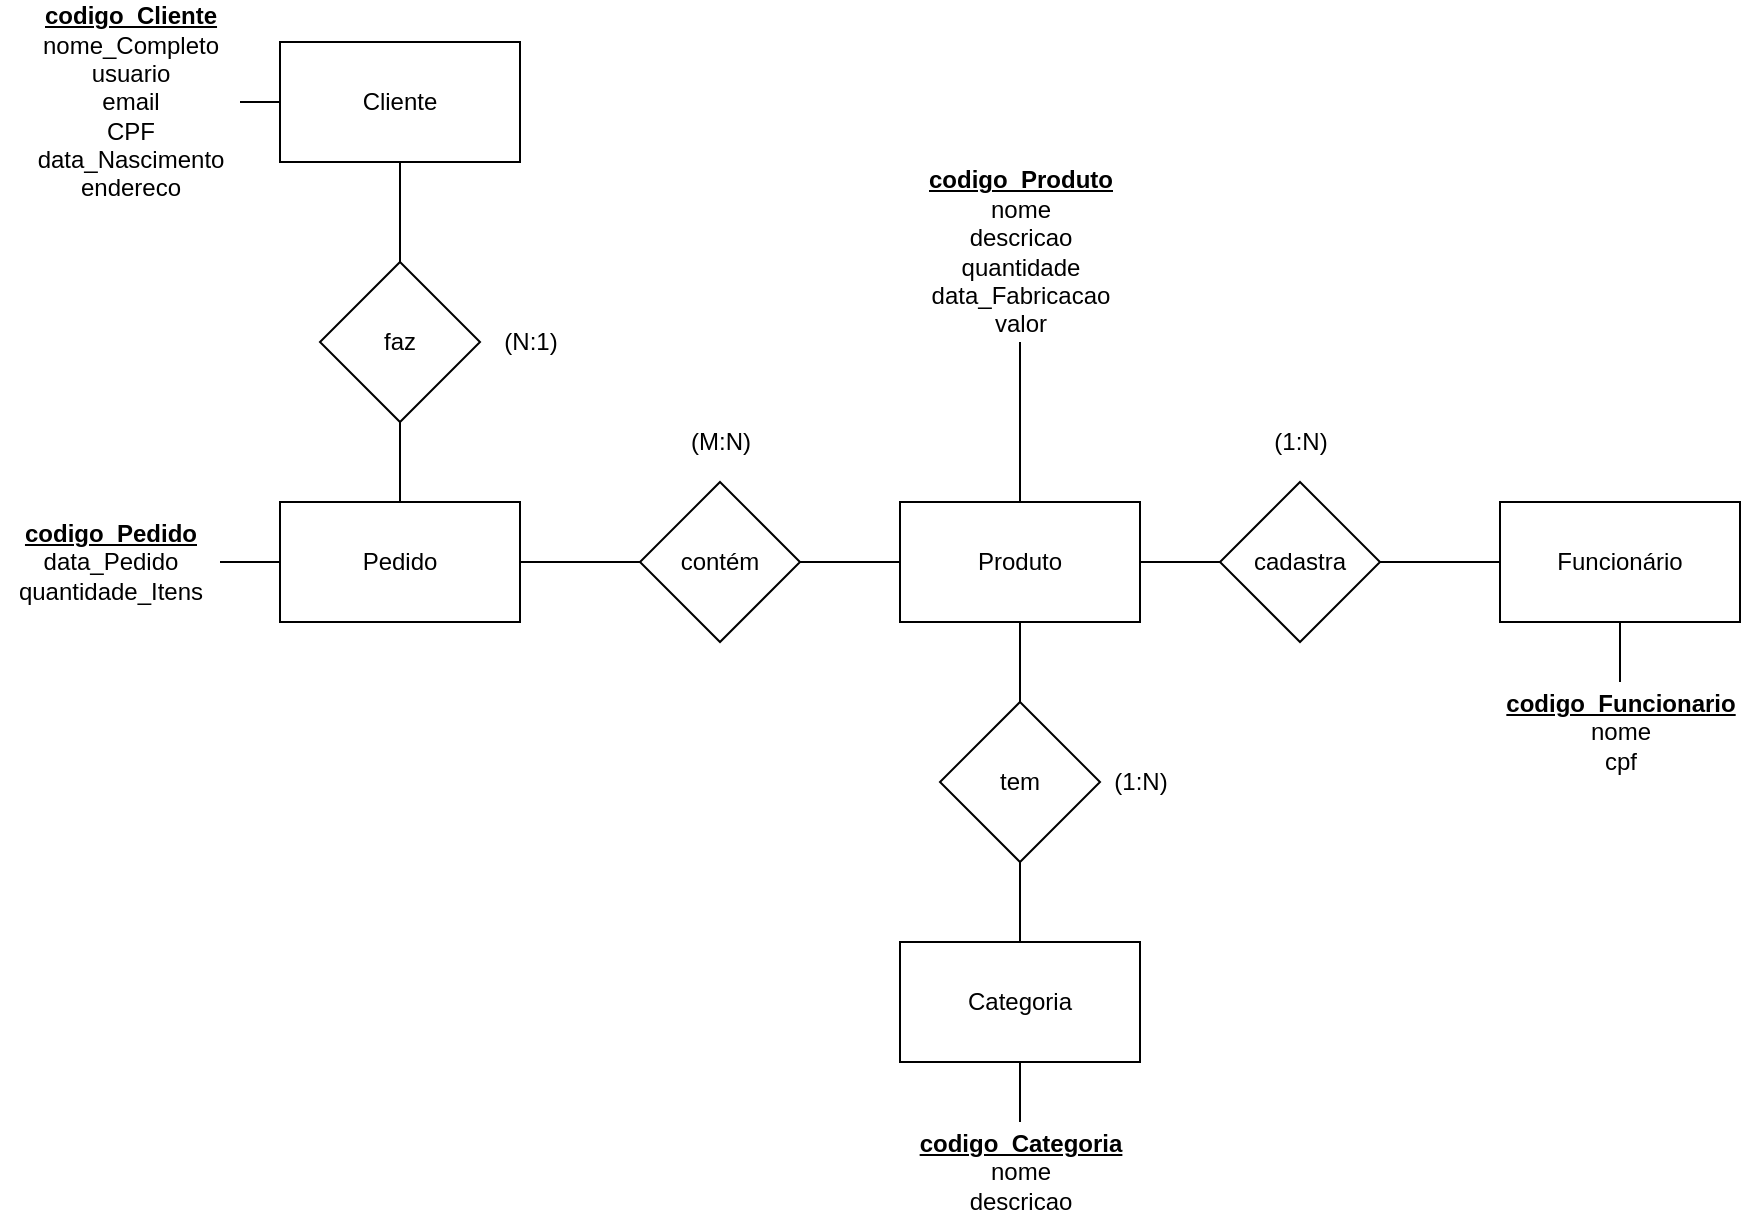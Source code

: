 <mxfile version="13.4.5" type="device"><diagram id="zjPiRmYUOyyVvyDAIzeR" name="Page-1"><mxGraphModel dx="1803" dy="1816" grid="1" gridSize="10" guides="1" tooltips="1" connect="1" arrows="1" fold="1" page="1" pageScale="1" pageWidth="827" pageHeight="1169" math="0" shadow="0"><root><mxCell id="0"/><mxCell id="1" parent="0"/><mxCell id="fxhrn84sba5vGucU_ZZr-3" value="" style="edgeStyle=orthogonalEdgeStyle;rounded=0;orthogonalLoop=1;jettySize=auto;html=1;endArrow=none;endFill=0;" parent="1" source="fxhrn84sba5vGucU_ZZr-1" target="fxhrn84sba5vGucU_ZZr-2" edge="1"><mxGeometry relative="1" as="geometry"/></mxCell><mxCell id="fxhrn84sba5vGucU_ZZr-7" value="" style="edgeStyle=orthogonalEdgeStyle;rounded=0;orthogonalLoop=1;jettySize=auto;html=1;endArrow=none;endFill=0;" parent="1" source="fxhrn84sba5vGucU_ZZr-1" target="fxhrn84sba5vGucU_ZZr-6" edge="1"><mxGeometry relative="1" as="geometry"/></mxCell><mxCell id="fxhrn84sba5vGucU_ZZr-17" value="" style="edgeStyle=orthogonalEdgeStyle;rounded=0;orthogonalLoop=1;jettySize=auto;html=1;endArrow=none;endFill=0;" parent="1" source="fxhrn84sba5vGucU_ZZr-1" target="fxhrn84sba5vGucU_ZZr-16" edge="1"><mxGeometry relative="1" as="geometry"/></mxCell><mxCell id="fxhrn84sba5vGucU_ZZr-1" value="Produto" style="rounded=0;whiteSpace=wrap;html=1;" parent="1" vertex="1"><mxGeometry x="340" y="220" width="120" height="60" as="geometry"/></mxCell><mxCell id="fxhrn84sba5vGucU_ZZr-5" value="" style="edgeStyle=orthogonalEdgeStyle;rounded=0;orthogonalLoop=1;jettySize=auto;html=1;endArrow=none;endFill=0;" parent="1" source="fxhrn84sba5vGucU_ZZr-2" target="fxhrn84sba5vGucU_ZZr-4" edge="1"><mxGeometry relative="1" as="geometry"/></mxCell><mxCell id="fxhrn84sba5vGucU_ZZr-2" value="tem" style="rhombus;whiteSpace=wrap;html=1;rounded=0;" parent="1" vertex="1"><mxGeometry x="360" y="320" width="80" height="80" as="geometry"/></mxCell><mxCell id="fxhrn84sba5vGucU_ZZr-4" value="Categoria" style="whiteSpace=wrap;html=1;rounded=0;" parent="1" vertex="1"><mxGeometry x="340" y="440" width="120" height="60" as="geometry"/></mxCell><mxCell id="fxhrn84sba5vGucU_ZZr-9" value="" style="edgeStyle=orthogonalEdgeStyle;rounded=0;orthogonalLoop=1;jettySize=auto;html=1;endArrow=none;endFill=0;" parent="1" source="fxhrn84sba5vGucU_ZZr-6" target="fxhrn84sba5vGucU_ZZr-8" edge="1"><mxGeometry relative="1" as="geometry"/></mxCell><mxCell id="fxhrn84sba5vGucU_ZZr-6" value="contém" style="rhombus;whiteSpace=wrap;html=1;rounded=0;" parent="1" vertex="1"><mxGeometry x="210" y="210" width="80" height="80" as="geometry"/></mxCell><mxCell id="fxhrn84sba5vGucU_ZZr-11" value="" style="edgeStyle=orthogonalEdgeStyle;rounded=0;orthogonalLoop=1;jettySize=auto;html=1;endArrow=none;endFill=0;" parent="1" source="fxhrn84sba5vGucU_ZZr-8" target="fxhrn84sba5vGucU_ZZr-10" edge="1"><mxGeometry relative="1" as="geometry"/></mxCell><mxCell id="fxhrn84sba5vGucU_ZZr-8" value="Pedido" style="whiteSpace=wrap;html=1;rounded=0;" parent="1" vertex="1"><mxGeometry x="30" y="220" width="120" height="60" as="geometry"/></mxCell><mxCell id="fxhrn84sba5vGucU_ZZr-13" value="" style="edgeStyle=orthogonalEdgeStyle;rounded=0;orthogonalLoop=1;jettySize=auto;html=1;endArrow=none;endFill=0;" parent="1" source="fxhrn84sba5vGucU_ZZr-10" target="fxhrn84sba5vGucU_ZZr-12" edge="1"><mxGeometry relative="1" as="geometry"/></mxCell><mxCell id="fxhrn84sba5vGucU_ZZr-10" value="faz" style="rhombus;whiteSpace=wrap;html=1;rounded=0;" parent="1" vertex="1"><mxGeometry x="50" y="100" width="80" height="80" as="geometry"/></mxCell><mxCell id="fxhrn84sba5vGucU_ZZr-12" value="Cliente" style="whiteSpace=wrap;html=1;rounded=0;" parent="1" vertex="1"><mxGeometry x="30" y="-10" width="120" height="60" as="geometry"/></mxCell><mxCell id="fxhrn84sba5vGucU_ZZr-19" value="" style="edgeStyle=orthogonalEdgeStyle;rounded=0;orthogonalLoop=1;jettySize=auto;html=1;endArrow=none;endFill=0;" parent="1" source="fxhrn84sba5vGucU_ZZr-16" target="fxhrn84sba5vGucU_ZZr-18" edge="1"><mxGeometry relative="1" as="geometry"/></mxCell><mxCell id="fxhrn84sba5vGucU_ZZr-16" value="cadastra" style="rhombus;whiteSpace=wrap;html=1;rounded=0;" parent="1" vertex="1"><mxGeometry x="500" y="210" width="80" height="80" as="geometry"/></mxCell><mxCell id="fxhrn84sba5vGucU_ZZr-18" value="Funcionário" style="whiteSpace=wrap;html=1;rounded=0;" parent="1" vertex="1"><mxGeometry x="640" y="220" width="120" height="60" as="geometry"/></mxCell><mxCell id="fxhrn84sba5vGucU_ZZr-20" value="(1:N)" style="text;html=1;align=center;verticalAlign=middle;resizable=0;points=[];autosize=1;" parent="1" vertex="1"><mxGeometry x="520" y="180" width="40" height="20" as="geometry"/></mxCell><mxCell id="fxhrn84sba5vGucU_ZZr-21" value="(1:N)" style="text;html=1;align=center;verticalAlign=middle;resizable=0;points=[];autosize=1;" parent="1" vertex="1"><mxGeometry x="440" y="350" width="40" height="20" as="geometry"/></mxCell><mxCell id="fxhrn84sba5vGucU_ZZr-22" value="(M:N)" style="text;html=1;align=center;verticalAlign=middle;resizable=0;points=[];autosize=1;" parent="1" vertex="1"><mxGeometry x="225" y="180" width="50" height="20" as="geometry"/></mxCell><mxCell id="fxhrn84sba5vGucU_ZZr-23" value="(N:1)" style="text;html=1;align=center;verticalAlign=middle;resizable=0;points=[];autosize=1;" parent="1" vertex="1"><mxGeometry x="135" y="130" width="40" height="20" as="geometry"/></mxCell><mxCell id="fxhrn84sba5vGucU_ZZr-25" value="" style="edgeStyle=orthogonalEdgeStyle;rounded=0;orthogonalLoop=1;jettySize=auto;html=1;endArrow=none;endFill=0;" parent="1" source="fxhrn84sba5vGucU_ZZr-24" target="fxhrn84sba5vGucU_ZZr-12" edge="1"><mxGeometry relative="1" as="geometry"/></mxCell><mxCell id="fxhrn84sba5vGucU_ZZr-24" value="&lt;b&gt;&lt;u&gt;codigo_Cliente&lt;/u&gt;&lt;/b&gt;&lt;br&gt;nome_Completo&lt;br&gt;usuario&lt;br&gt;email&lt;br&gt;CPF&lt;br&gt;data_Nascimento&lt;br&gt;endereco" style="text;html=1;align=center;verticalAlign=middle;resizable=0;points=[];autosize=1;rounded=0;" parent="1" vertex="1"><mxGeometry x="-100" y="-30" width="110" height="100" as="geometry"/></mxCell><mxCell id="fxhrn84sba5vGucU_ZZr-27" value="" style="edgeStyle=orthogonalEdgeStyle;rounded=0;orthogonalLoop=1;jettySize=auto;html=1;endArrow=none;endFill=0;" parent="1" source="fxhrn84sba5vGucU_ZZr-26" target="fxhrn84sba5vGucU_ZZr-8" edge="1"><mxGeometry relative="1" as="geometry"/></mxCell><mxCell id="fxhrn84sba5vGucU_ZZr-26" value="&lt;b&gt;&lt;u&gt;codigo_Pedido&lt;/u&gt;&lt;/b&gt;&lt;br&gt;data_Pedido&lt;br&gt;quantidade_Itens" style="text;html=1;align=center;verticalAlign=middle;resizable=0;points=[];autosize=1;" parent="1" vertex="1"><mxGeometry x="-110" y="225" width="110" height="50" as="geometry"/></mxCell><mxCell id="fxhrn84sba5vGucU_ZZr-29" value="" style="edgeStyle=orthogonalEdgeStyle;rounded=0;orthogonalLoop=1;jettySize=auto;html=1;endArrow=none;endFill=0;" parent="1" source="fxhrn84sba5vGucU_ZZr-28" target="fxhrn84sba5vGucU_ZZr-1" edge="1"><mxGeometry relative="1" as="geometry"/></mxCell><mxCell id="fxhrn84sba5vGucU_ZZr-28" value="&lt;u style=&quot;font-weight: bold&quot;&gt;codigo_Produto&lt;/u&gt;&lt;br&gt;nome&lt;br&gt;descricao&lt;br&gt;quantidade&lt;br&gt;data_Fabricacao&lt;br&gt;valor" style="text;html=1;align=center;verticalAlign=middle;resizable=0;points=[];autosize=1;" parent="1" vertex="1"><mxGeometry x="345" y="50" width="110" height="90" as="geometry"/></mxCell><mxCell id="fxhrn84sba5vGucU_ZZr-31" value="" style="edgeStyle=orthogonalEdgeStyle;rounded=0;orthogonalLoop=1;jettySize=auto;html=1;endArrow=none;endFill=0;" parent="1" source="fxhrn84sba5vGucU_ZZr-30" target="fxhrn84sba5vGucU_ZZr-18" edge="1"><mxGeometry relative="1" as="geometry"/></mxCell><mxCell id="fxhrn84sba5vGucU_ZZr-30" value="&lt;b&gt;&lt;u&gt;codigo_Funcionario&lt;/u&gt;&lt;/b&gt;&lt;br&gt;nome&lt;br&gt;cpf" style="text;html=1;align=center;verticalAlign=middle;resizable=0;points=[];autosize=1;" parent="1" vertex="1"><mxGeometry x="635" y="310" width="130" height="50" as="geometry"/></mxCell><mxCell id="fxhrn84sba5vGucU_ZZr-33" value="" style="edgeStyle=orthogonalEdgeStyle;rounded=0;orthogonalLoop=1;jettySize=auto;html=1;endArrow=none;endFill=0;" parent="1" source="fxhrn84sba5vGucU_ZZr-32" target="fxhrn84sba5vGucU_ZZr-4" edge="1"><mxGeometry relative="1" as="geometry"/></mxCell><mxCell id="fxhrn84sba5vGucU_ZZr-32" value="&lt;b&gt;&lt;u&gt;codigo_Categoria&lt;/u&gt;&lt;/b&gt;&lt;br&gt;nome&lt;br&gt;descricao" style="text;html=1;align=center;verticalAlign=middle;resizable=0;points=[];autosize=1;" parent="1" vertex="1"><mxGeometry x="340" y="530" width="120" height="50" as="geometry"/></mxCell></root></mxGraphModel></diagram></mxfile>